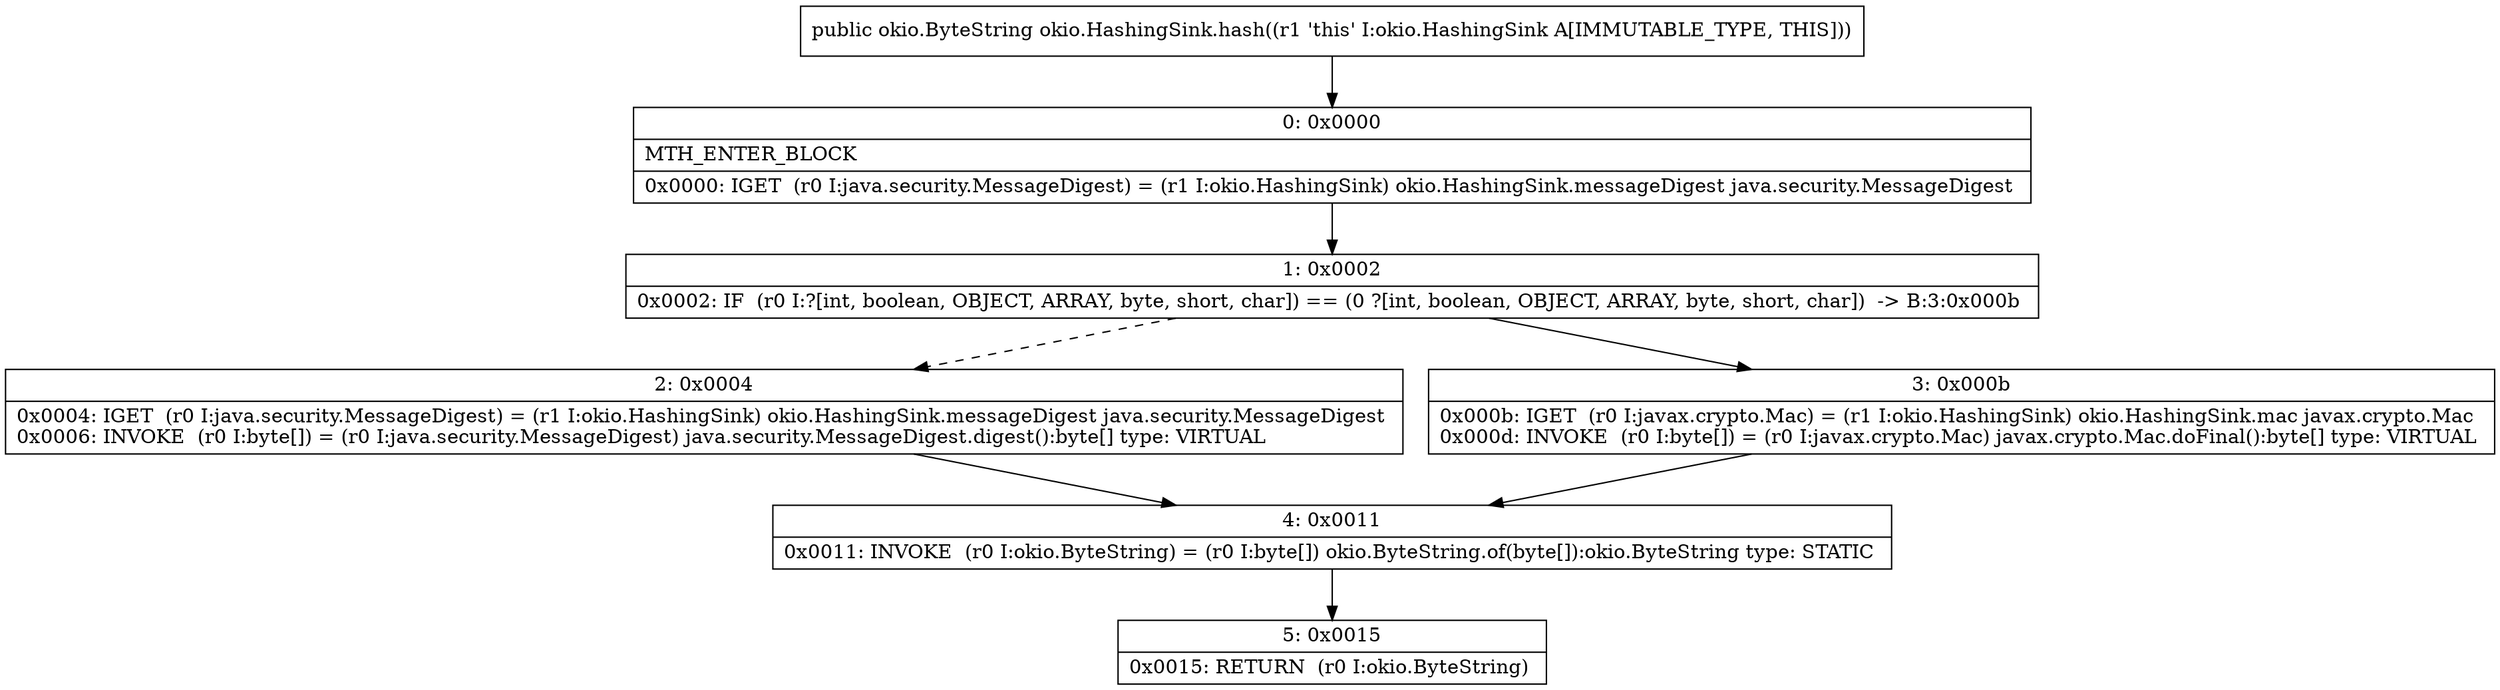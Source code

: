 digraph "CFG forokio.HashingSink.hash()Lokio\/ByteString;" {
Node_0 [shape=record,label="{0\:\ 0x0000|MTH_ENTER_BLOCK\l|0x0000: IGET  (r0 I:java.security.MessageDigest) = (r1 I:okio.HashingSink) okio.HashingSink.messageDigest java.security.MessageDigest \l}"];
Node_1 [shape=record,label="{1\:\ 0x0002|0x0002: IF  (r0 I:?[int, boolean, OBJECT, ARRAY, byte, short, char]) == (0 ?[int, boolean, OBJECT, ARRAY, byte, short, char])  \-\> B:3:0x000b \l}"];
Node_2 [shape=record,label="{2\:\ 0x0004|0x0004: IGET  (r0 I:java.security.MessageDigest) = (r1 I:okio.HashingSink) okio.HashingSink.messageDigest java.security.MessageDigest \l0x0006: INVOKE  (r0 I:byte[]) = (r0 I:java.security.MessageDigest) java.security.MessageDigest.digest():byte[] type: VIRTUAL \l}"];
Node_3 [shape=record,label="{3\:\ 0x000b|0x000b: IGET  (r0 I:javax.crypto.Mac) = (r1 I:okio.HashingSink) okio.HashingSink.mac javax.crypto.Mac \l0x000d: INVOKE  (r0 I:byte[]) = (r0 I:javax.crypto.Mac) javax.crypto.Mac.doFinal():byte[] type: VIRTUAL \l}"];
Node_4 [shape=record,label="{4\:\ 0x0011|0x0011: INVOKE  (r0 I:okio.ByteString) = (r0 I:byte[]) okio.ByteString.of(byte[]):okio.ByteString type: STATIC \l}"];
Node_5 [shape=record,label="{5\:\ 0x0015|0x0015: RETURN  (r0 I:okio.ByteString) \l}"];
MethodNode[shape=record,label="{public okio.ByteString okio.HashingSink.hash((r1 'this' I:okio.HashingSink A[IMMUTABLE_TYPE, THIS])) }"];
MethodNode -> Node_0;
Node_0 -> Node_1;
Node_1 -> Node_2[style=dashed];
Node_1 -> Node_3;
Node_2 -> Node_4;
Node_3 -> Node_4;
Node_4 -> Node_5;
}

